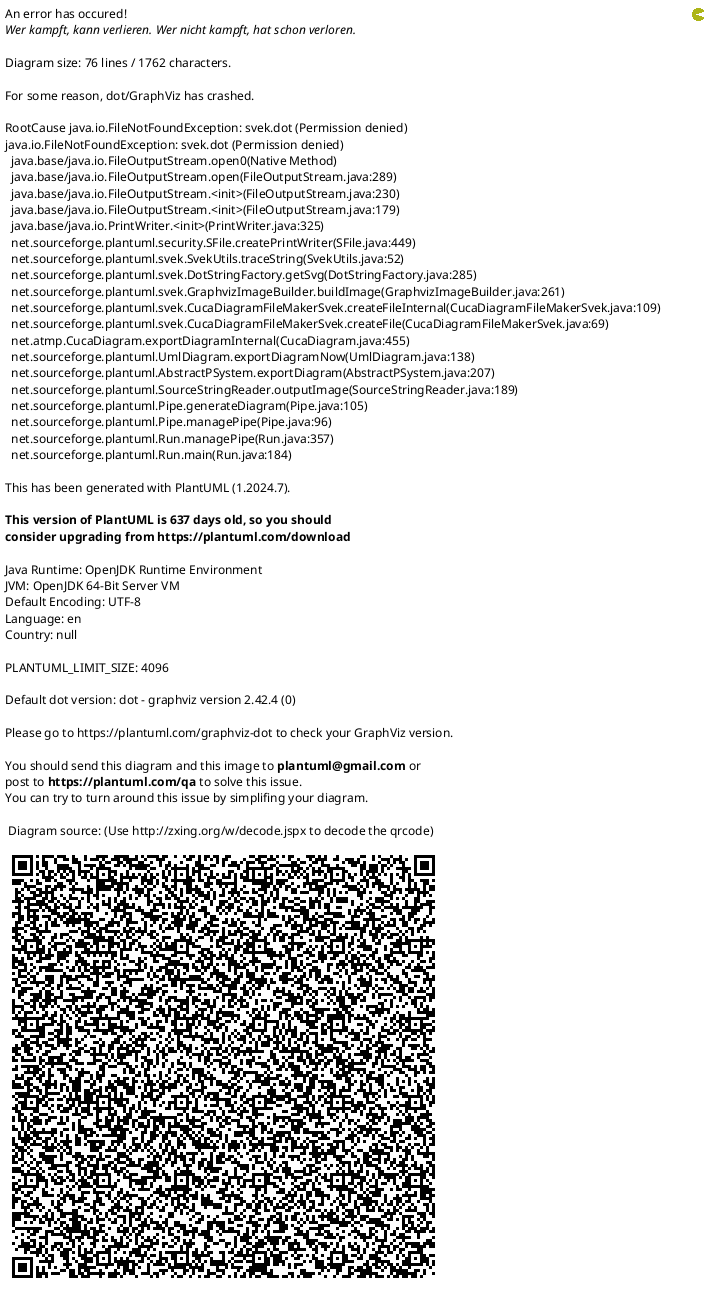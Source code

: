 {
  "sha1": "sbnxhpoegjbuveuvzxz03u9oc4ixqg8",
  "insertion": {
    "when": "2024-06-04T17:28:44.931Z",
    "url": "https://github.com/DrMarkusVoss/pumla/tree/main/test/examples/simple/ports",
    "user": "plantuml@gmail.com"
  }
}
@startuml
!pragma svek_trace on

'left to right direction

component "Temperature Sensor" as tempSensor <<block>> {
    note as tempSensor_TVs
        1 some tagged value table
        would be here
        usually.
    end note

    portout "temp_dK_raw     " as tempSensor_temp_dK_raw

}

note bottom of tempSensor
    2 Measure the temperature and outputs it as
    raw, unfiltered value in Kelvin.
end note



component "Temperature Processing" as tempProcessing <<block>> {

    note as tempProcessing_TVs
        3 some tagged value table
        would be here
        usually.
    end note

    portin "temp_dK_raw" as tempProcessing_temp_dK_raw_in
    portout "temp_dC_filtered" as tempProcessing_temp_dC_filtered_out
}

note bottom of tempProcessing
    4 Takes the given raw temperature values
    in Kelvin, puts a moving average with
    configurable window size on it, converts
    it to degree and outputs that value.
end note

component "displayTemp" as displayTemp <<block>> {

    portin "temp_dC     " as temp_dC_displayTemp
    portin "temp_dF     " as temp_dF_displayTemp

    note as displayTemp_TVs
        5 some tagged value table
        would be shown here
        usually.
    end note

    rectangle "internals" {
        component display
        component conversion

        temp_dC_displayTemp -u-> display
        temp_dF_displayTemp --> display
        conversion <--> display

    }
}

note bottom of displayTemp
    6 Gets as input a temperature in
    degree Celsius or Fahrenheit, or both.
    Displays both temperature values.
    Calls the tempConverter for conversion if
    only one value is given as input.
end note


tempSensor_temp_dK_raw --> tempProcessing_temp_dK_raw_in
tempProcessing_temp_dC_filtered_out --> temp_dC_displayTemp

@enduml
